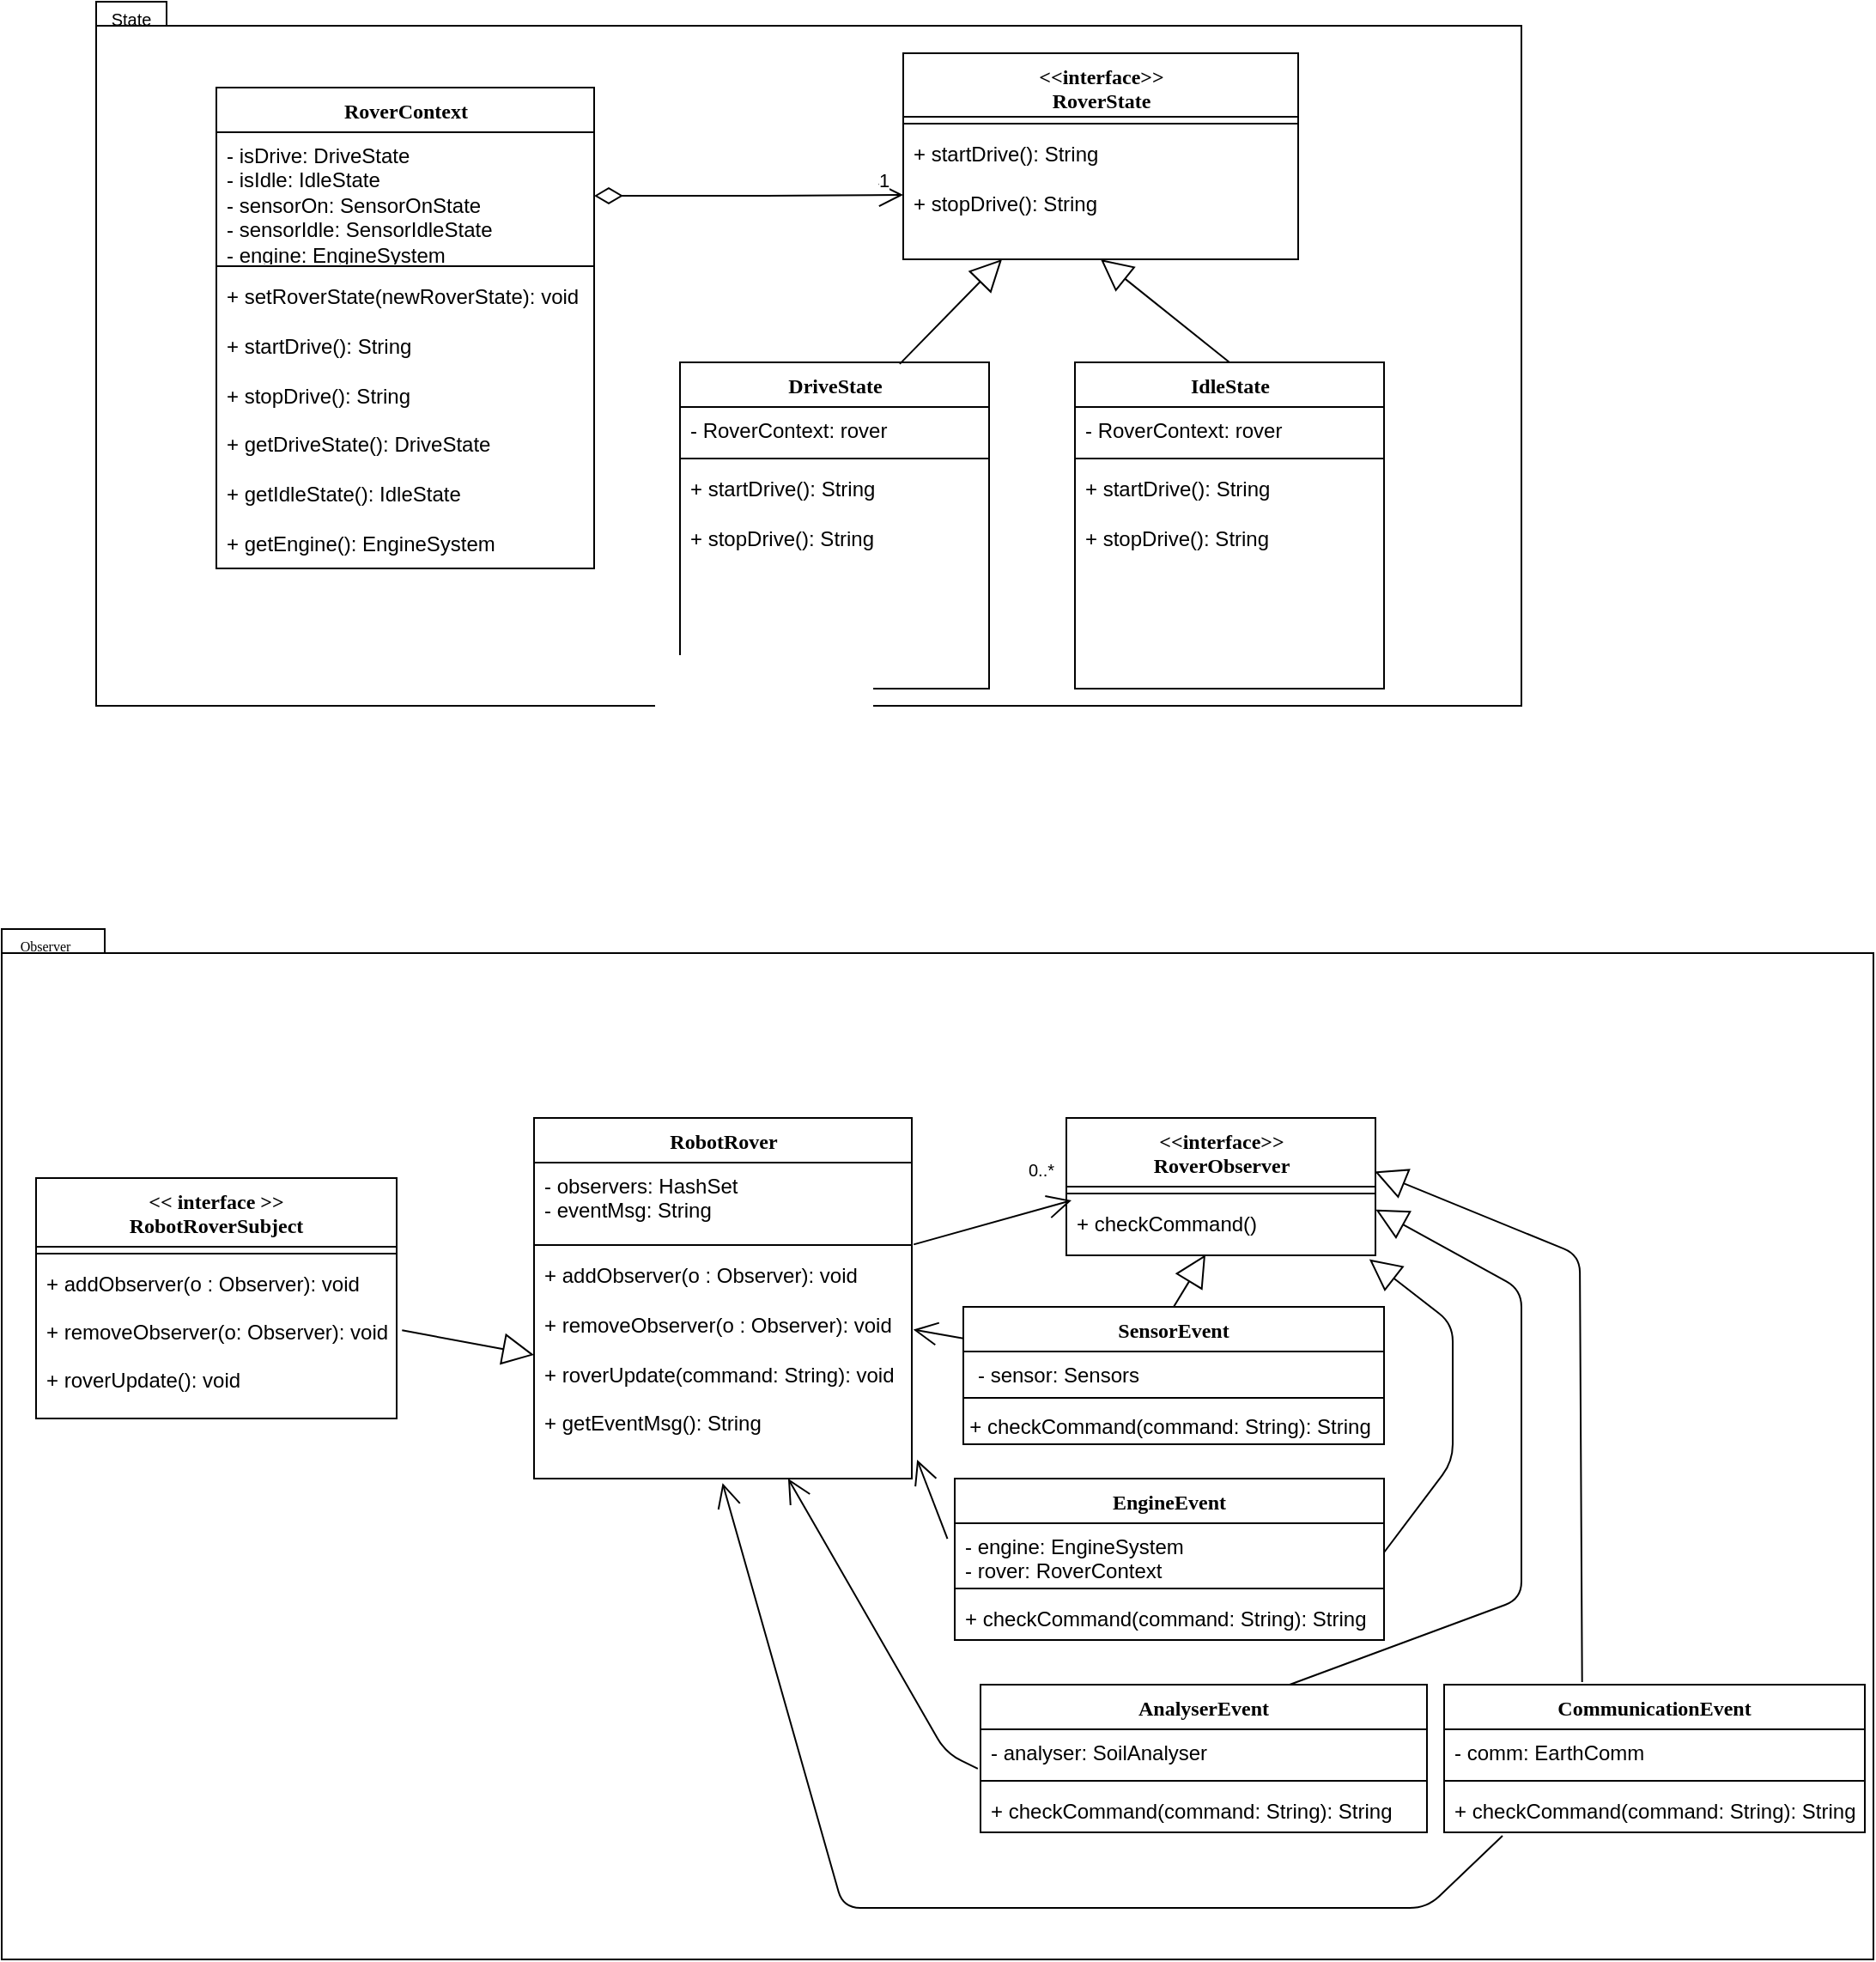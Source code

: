 <mxfile version="14.6.13" type="device"><diagram name="Page-1" id="9f46799a-70d6-7492-0946-bef42562c5a5"><mxGraphModel dx="652" dy="448" grid="1" gridSize="10" guides="1" tooltips="1" connect="1" arrows="1" fold="1" page="1" pageScale="1" pageWidth="1100" pageHeight="850" background="#ffffff" math="0" shadow="0"><root><mxCell id="0"/><mxCell id="1" parent="0"/><mxCell id="Wie0hrvUUB_gVzLlS3f3-61" value="" style="shape=folder;fontStyle=1;spacingTop=10;tabWidth=40;tabHeight=14;tabPosition=left;html=1;fontFamily=Verdana;fontSize=12;" parent="1" vertex="1"><mxGeometry x="5" y="560" width="1090" height="600" as="geometry"/></mxCell><mxCell id="Wie0hrvUUB_gVzLlS3f3-5" value="&lt;span style=&quot;color: rgba(0 , 0 , 0 , 0) ; font-family: monospace ; font-size: 0px ; font-weight: 400&quot;&gt;%3CmxGraphModel%3E%3Croot%3E%3CmxCell%20id%3D%220%22%2F%3E%3CmxCell%20id%3D%221%22%20parent%3D%220%22%2F%3E%3CmxCell%20id%3D%222%22%20value%3D%22RoverContext%22%20style%3D%22swimlane%3Bhtml%3D1%3BfontStyle%3D1%3Balign%3Dcenter%3BverticalAlign%3Dtop%3BchildLayout%3DstackLayout%3Bhorizontal%3D1%3BstartSize%3D26%3BhorizontalStack%3D0%3BresizeParent%3D1%3BresizeLast%3D0%3Bcollapsible%3D1%3BmarginBottom%3D0%3BswimlaneFillColor%3D%23ffffff%3Brounded%3D0%3Bshadow%3D0%3Bcomic%3D0%3BlabelBackgroundColor%3Dnone%3BstrokeWidth%3D1%3BfillColor%3Dnone%3BfontFamily%3DVerdana%3BfontSize%3D12%22%20vertex%3D%221%22%20parent%3D%221%22%3E%3CmxGeometry%20x%3D%22120%22%20y%3D%2280%22%20width%3D%22220%22%20height%3D%22280%22%20as%3D%22geometry%22%2F%3E%3C%2FmxCell%3E%3CmxCell%20id%3D%223%22%20value%3D%22-%20isDrive%3A%20DriveState%26lt%3Bbr%26gt%3B-%20isIdle%3A%20IdleState%26lt%3Bbr%26gt%3B-%20sensorOn%3A%20SensorOnState%26lt%3Bbr%26gt%3B-%20sensorIdle%3A%20SensorIdleState%26lt%3Bbr%26gt%3B-%20engine%3A%20EngineSystem%22%20style%3D%22text%3Bhtml%3D1%3BstrokeColor%3Dnone%3BfillColor%3Dnone%3Balign%3Dleft%3BverticalAlign%3Dtop%3BspacingLeft%3D4%3BspacingRight%3D4%3BwhiteSpace%3Dwrap%3Boverflow%3Dhidden%3Brotatable%3D0%3Bpoints%3D%5B%5B0%2C0.5%5D%2C%5B1%2C0.5%5D%5D%3BportConstraint%3Deastwest%3B%22%20vertex%3D%221%22%20parent%3D%222%22%3E%3CmxGeometry%20y%3D%2226%22%20width%3D%22220%22%20height%3D%2274%22%20as%3D%22geometry%22%2F%3E%3C%2FmxCell%3E%3CmxCell%20id%3D%224%22%20value%3D%22%22%20style%3D%22line%3Bhtml%3D1%3BstrokeWidth%3D1%3BfillColor%3Dnone%3Balign%3Dleft%3BverticalAlign%3Dmiddle%3BspacingTop%3D-1%3BspacingLeft%3D3%3BspacingRight%3D3%3Brotatable%3D0%3BlabelPosition%3Dright%3Bpoints%3D%5B%5D%3BportConstraint%3Deastwest%3B%22%20vertex%3D%221%22%20parent%3D%222%22%3E%3CmxGeometry%20y%3D%22100%22%20width%3D%22220%22%20height%3D%228%22%20as%3D%22geometry%22%2F%3E%3C%2FmxCell%3E%3CmxCell%20id%3D%225%22%20value%3D%22%2B%20setRoverState(newRoverState)%3A%20void%26lt%3Bbr%26gt%3B%26lt%3Bbr%26gt%3B%2B%20startDrive()%3A%20String%26lt%3Bbr%26gt%3B%26lt%3Bbr%26gt%3B%2B%20stopDrive()%3A%20String%26lt%3Bbr%26gt%3B%26lt%3Bbr%26gt%3B%2B%20getDriveState()%3A%20DriveState%26lt%3Bbr%26gt%3B%26lt%3Bbr%26gt%3B%2B%20getIdleState()%3A%20IdleState%26lt%3Bbr%26gt%3B%26lt%3Bbr%26gt%3B%2B%20getEngine()%3A%20EngineSystem%22%20style%3D%22text%3Bhtml%3D1%3BstrokeColor%3Dnone%3BfillColor%3Dnone%3Balign%3Dleft%3BverticalAlign%3Dtop%3BspacingLeft%3D4%3BspacingRight%3D4%3BwhiteSpace%3Dwrap%3Boverflow%3Dhidden%3Brotatable%3D0%3Bpoints%3D%5B%5B0%2C0.5%5D%2C%5B1%2C0.5%5D%5D%3BportConstraint%3Deastwest%3B%22%20vertex%3D%221%22%20parent%3D%222%22%3E%3CmxGeometry%20y%3D%22108%22%20width%3D%22220%22%20height%3D%22172%22%20as%3D%22geometry%22%2F%3E%3C%2FmxCell%3E%3CmxCell%20id%3D%226%22%20value%3D%22%26amp%3Blt%3B%26amp%3Blt%3Binterface%26amp%3Bgt%3B%26amp%3Bgt%3B%26lt%3Bbr%26gt%3BRoverState%22%20style%3D%22swimlane%3Bhtml%3D1%3BfontStyle%3D1%3Balign%3Dcenter%3BverticalAlign%3Dtop%3BchildLayout%3DstackLayout%3Bhorizontal%3D1%3BstartSize%3D37%3BhorizontalStack%3D0%3BresizeParent%3D1%3BresizeLast%3D0%3Bcollapsible%3D1%3BmarginBottom%3D0%3BswimlaneFillColor%3D%23ffffff%3Brounded%3D0%3Bshadow%3D0%3Bcomic%3D0%3BlabelBackgroundColor%3Dnone%3BstrokeWidth%3D1%3BfillColor%3Dnone%3BfontFamily%3DVerdana%3BfontSize%3D12%22%20vertex%3D%221%22%20parent%3D%221%22%3E%3CmxGeometry%20x%3D%22520%22%20y%3D%2260%22%20width%3D%22230%22%20height%3D%22120%22%20as%3D%22geometry%22%2F%3E%3C%2FmxCell%3E%3CmxCell%20id%3D%227%22%20value%3D%22%22%20style%3D%22line%3Bhtml%3D1%3BstrokeWidth%3D1%3BfillColor%3Dnone%3Balign%3Dleft%3BverticalAlign%3Dmiddle%3BspacingTop%3D-1%3BspacingLeft%3D3%3BspacingRight%3D3%3Brotatable%3D0%3BlabelPosition%3Dright%3Bpoints%3D%5B%5D%3BportConstraint%3Deastwest%3B%22%20vertex%3D%221%22%20parent%3D%226%22%3E%3CmxGeometry%20y%3D%2237%22%20width%3D%22230%22%20height%3D%228%22%20as%3D%22geometry%22%2F%3E%3C%2FmxCell%3E%3CmxCell%20id%3D%228%22%20value%3D%22%2B%20startDrive()%3A%20String%26lt%3Bbr%26gt%3B%26lt%3Bbr%26gt%3B%2B%20stopDrive()%3A%20String%22%20style%3D%22text%3Bhtml%3D1%3BstrokeColor%3Dnone%3BfillColor%3Dnone%3Balign%3Dleft%3BverticalAlign%3Dtop%3BspacingLeft%3D4%3BspacingRight%3D4%3BwhiteSpace%3Dwrap%3Boverflow%3Dhidden%3Brotatable%3D0%3Bpoints%3D%5B%5B0%2C0.5%5D%2C%5B1%2C0.5%5D%5D%3BportConstraint%3Deastwest%3B%22%20vertex%3D%221%22%20parent%3D%226%22%3E%3CmxGeometry%20y%3D%2245%22%20width%3D%22230%22%20height%3D%2275%22%20as%3D%22geometry%22%2F%3E%3C%2FmxCell%3E%3CmxCell%20id%3D%229%22%20value%3D%22DriveState%22%20style%3D%22swimlane%3Bhtml%3D1%3BfontStyle%3D1%3Balign%3Dcenter%3BverticalAlign%3Dtop%3BchildLayout%3DstackLayout%3Bhorizontal%3D1%3BstartSize%3D26%3BhorizontalStack%3D0%3BresizeParent%3D1%3BresizeLast%3D0%3Bcollapsible%3D1%3BmarginBottom%3D0%3BswimlaneFillColor%3D%23ffffff%3Brounded%3D0%3Bshadow%3D0%3Bcomic%3D0%3BlabelBackgroundColor%3Dnone%3BstrokeWidth%3D1%3BfillColor%3Dnone%3BfontFamily%3DVerdana%3BfontSize%3D12%22%20vertex%3D%221%22%20parent%3D%221%22%3E%3CmxGeometry%20x%3D%22390%22%20y%3D%22240%22%20width%3D%22180%22%20height%3D%22190%22%20as%3D%22geometry%22%2F%3E%3C%2FmxCell%3E%3CmxCell%20id%3D%2210%22%20value%3D%22-%20RoverContext%3A%20rover%22%20style%3D%22text%3Bhtml%3D1%3BstrokeColor%3Dnone%3BfillColor%3Dnone%3Balign%3Dleft%3BverticalAlign%3Dtop%3BspacingLeft%3D4%3BspacingRight%3D4%3BwhiteSpace%3Dwrap%3Boverflow%3Dhidden%3Brotatable%3D0%3Bpoints%3D%5B%5B0%2C0.5%5D%2C%5B1%2C0.5%5D%5D%3BportConstraint%3Deastwest%3B%22%20vertex%3D%221%22%20parent%3D%229%22%3E%3CmxGeometry%20y%3D%2226%22%20width%3D%22180%22%20height%3D%2226%22%20as%3D%22geometry%22%2F%3E%3C%2FmxCell%3E%3CmxCell%20id%3D%2211%22%20value%3D%22%22%20style%3D%22line%3Bhtml%3D1%3BstrokeWidth%3D1%3BfillColor%3Dnone%3Balign%3Dleft%3BverticalAlign%3Dmiddle%3BspacingTop%3D-1%3BspacingLeft%3D3%3BspacingRight%3D3%3Brotatable%3D0%3BlabelPosition%3Dright%3Bpoints%3D%5B%5D%3BportConstraint%3Deastwest%3B%22%20vertex%3D%221%22%20parent%3D%229%22%3E%3CmxGeometry%20y%3D%2252%22%20width%3D%22180%22%20height%3D%228%22%20as%3D%22geometry%22%2F%3E%3C%2FmxCell%3E%3CmxCell%20id%3D%2212%22%20value%3D%22%2B%20startDrive()%3A%20String%26lt%3Bbr%26gt%3B%26lt%3Bbr%26gt%3B%2B%20stopDrive()%3A%20String%22%20style%3D%22text%3Bhtml%3D1%3BstrokeColor%3Dnone%3BfillColor%3Dnone%3Balign%3Dleft%3BverticalAlign%3Dtop%3BspacingLeft%3D4%3BspacingRight%3D4%3BwhiteSpace%3Dwrap%3Boverflow%3Dhidden%3Brotatable%3D0%3Bpoints%3D%5B%5B0%2C0.5%5D%2C%5B1%2C0.5%5D%5D%3BportConstraint%3Deastwest%3B%22%20vertex%3D%221%22%20parent%3D%229%22%3E%3CmxGeometry%20y%3D%2260%22%20width%3D%22180%22%20height%3D%22110%22%20as%3D%22geometry%22%2F%3E%3C%2FmxCell%3E%3CmxCell%20id%3D%2213%22%20value%3D%22IdleState%22%20style%3D%22swimlane%3Bhtml%3D1%3BfontStyle%3D1%3Balign%3Dcenter%3BverticalAlign%3Dtop%3BchildLayout%3DstackLayout%3Bhorizontal%3D1%3BstartSize%3D26%3BhorizontalStack%3D0%3BresizeParent%3D1%3BresizeLast%3D0%3Bcollapsible%3D1%3BmarginBottom%3D0%3BswimlaneFillColor%3D%23ffffff%3Brounded%3D0%3Bshadow%3D0%3Bcomic%3D0%3BlabelBackgroundColor%3Dnone%3BstrokeWidth%3D1%3BfillColor%3Dnone%3BfontFamily%3DVerdana%3BfontSize%3D12%22%20vertex%3D%221%22%20parent%3D%221%22%3E%3CmxGeometry%20x%3D%22620%22%20y%3D%22240%22%20width%3D%22180%22%20height%3D%22190%22%20as%3D%22geometry%22%2F%3E%3C%2FmxCell%3E%3CmxCell%20id%3D%2214%22%20value%3D%22-%20RoverContext%3A%20rover%22%20style%3D%22text%3Bhtml%3D1%3BstrokeColor%3Dnone%3BfillColor%3Dnone%3Balign%3Dleft%3BverticalAlign%3Dtop%3BspacingLeft%3D4%3BspacingRight%3D4%3BwhiteSpace%3Dwrap%3Boverflow%3Dhidden%3Brotatable%3D0%3Bpoints%3D%5B%5B0%2C0.5%5D%2C%5B1%2C0.5%5D%5D%3BportConstraint%3Deastwest%3B%22%20vertex%3D%221%22%20parent%3D%2213%22%3E%3CmxGeometry%20y%3D%2226%22%20width%3D%22180%22%20height%3D%2226%22%20as%3D%22geometry%22%2F%3E%3C%2FmxCell%3E%3CmxCell%20id%3D%2215%22%20value%3D%22%22%20style%3D%22line%3Bhtml%3D1%3BstrokeWidth%3D1%3BfillColor%3Dnone%3Balign%3Dleft%3BverticalAlign%3Dmiddle%3BspacingTop%3D-1%3BspacingLeft%3D3%3BspacingRight%3D3%3Brotatable%3D0%3BlabelPosition%3Dright%3Bpoints%3D%5B%5D%3BportConstraint%3Deastwest%3B%22%20vertex%3D%221%22%20parent%3D%2213%22%3E%3CmxGeometry%20y%3D%2252%22%20width%3D%22180%22%20height%3D%228%22%20as%3D%22geometry%22%2F%3E%3C%2FmxCell%3E%3CmxCell%20id%3D%2216%22%20value%3D%22%2B%20startDrive()%3A%20String%26lt%3Bbr%26gt%3B%26lt%3Bbr%26gt%3B%2B%20stopDrive()%3A%20String%22%20style%3D%22text%3Bhtml%3D1%3BstrokeColor%3Dnone%3BfillColor%3Dnone%3Balign%3Dleft%3BverticalAlign%3Dtop%3BspacingLeft%3D4%3BspacingRight%3D4%3BwhiteSpace%3Dwrap%3Boverflow%3Dhidden%3Brotatable%3D0%3Bpoints%3D%5B%5B0%2C0.5%5D%2C%5B1%2C0.5%5D%5D%3BportConstraint%3Deastwest%3B%22%20vertex%3D%221%22%20parent%3D%2213%22%3E%3CmxGeometry%20y%3D%2260%22%20width%3D%22180%22%20height%3D%22110%22%20as%3D%22geometry%22%2F%3E%3C%2FmxCell%3E%3CmxCell%20id%3D%2217%22%20value%3D%22%22%20style%3D%22endArrow%3Dblock%3BendSize%3D16%3BendFill%3D0%3Bhtml%3D1%3BentryX%3D0.25%3BentryY%3D1%3BentryDx%3D0%3BentryDy%3D0%3BexitX%3D0.711%3BexitY%3D0.005%3BexitDx%3D0%3BexitDy%3D0%3BexitPerimeter%3D0%3B%22%20edge%3D%221%22%20source%3D%229%22%20target%3D%226%22%20parent%3D%221%22%3E%3CmxGeometry%20width%3D%22160%22%20relative%3D%221%22%20as%3D%22geometry%22%3E%3CmxPoint%20x%3D%22220%22%20y%3D%22400%22%20as%3D%22sourcePoint%22%2F%3E%3CmxPoint%20x%3D%22430%22%20y%3D%22330%22%20as%3D%22targetPoint%22%2F%3E%3C%2FmxGeometry%3E%3C%2FmxCell%3E%3CmxCell%20id%3D%2218%22%20value%3D%22%22%20style%3D%22endArrow%3Dblock%3BendSize%3D16%3BendFill%3D0%3Bhtml%3D1%3BexitX%3D0.5%3BexitY%3D0%3BexitDx%3D0%3BexitDy%3D0%3BentryX%3D0.5%3BentryY%3D1%3BentryDx%3D0%3BentryDy%3D0%3B%22%20edge%3D%221%22%20source%3D%2213%22%20target%3D%226%22%20parent%3D%221%22%3E%3CmxGeometry%20width%3D%22160%22%20relative%3D%221%22%20as%3D%22geometry%22%3E%3CmxPoint%20x%3D%22500%22%20y%3D%22370%22%20as%3D%22sourcePoint%22%2F%3E%3CmxPoint%20x%3D%22570%22%20y%3D%22330%22%20as%3D%22targetPoint%22%2F%3E%3C%2FmxGeometry%3E%3C%2FmxCell%3E%3CmxCell%20id%3D%2219%22%20value%3D%221%22%20style%3D%22endArrow%3Dopen%3Bhtml%3D1%3BendSize%3D12%3BstartArrow%3DdiamondThin%3BstartSize%3D14%3BstartFill%3D0%3BedgeStyle%3DorthogonalEdgeStyle%3Balign%3Dleft%3BverticalAlign%3Dbottom%3BentryX%3D0%3BentryY%3D0.5%3BentryDx%3D0%3BentryDy%3D0%3B%22%20edge%3D%221%22%20source%3D%223%22%20target%3D%228%22%20parent%3D%221%22%3E%3CmxGeometry%20x%3D%220.823%22%20relative%3D%221%22%20as%3D%22geometry%22%3E%3CmxPoint%20x%3D%22290%22%20y%3D%22160%22%20as%3D%22sourcePoint%22%2F%3E%3CmxPoint%20x%3D%22510%22%20y%3D%22160%22%20as%3D%22targetPoint%22%2F%3E%3CArray%20as%3D%22points%22%2F%3E%3CmxPoint%20as%3D%22offset%22%2F%3E%3C%2FmxGeometry%3E%3C%2FmxCell%3E%3C%2Froot%3E%3C%2FmxGraphModel%3E&lt;/span&gt;" style="shape=folder;fontStyle=1;spacingTop=10;tabWidth=40;tabHeight=14;tabPosition=left;html=1;" parent="1" vertex="1"><mxGeometry x="60" y="20" width="830" height="410" as="geometry"/></mxCell><mxCell id="78961159f06e98e8-17" value="RoverContext" style="swimlane;html=1;fontStyle=1;align=center;verticalAlign=top;childLayout=stackLayout;horizontal=1;startSize=26;horizontalStack=0;resizeParent=1;resizeLast=0;collapsible=1;marginBottom=0;swimlaneFillColor=#ffffff;rounded=0;shadow=0;comic=0;labelBackgroundColor=none;strokeWidth=1;fillColor=none;fontFamily=Verdana;fontSize=12" parent="1" vertex="1"><mxGeometry x="130" y="70" width="220" height="280" as="geometry"/></mxCell><mxCell id="78961159f06e98e8-21" value="- isDrive: DriveState&lt;br&gt;- isIdle: IdleState&lt;br&gt;- sensorOn: SensorOnState&lt;br&gt;- sensorIdle: SensorIdleState&lt;br&gt;- engine: EngineSystem" style="text;html=1;strokeColor=none;fillColor=none;align=left;verticalAlign=top;spacingLeft=4;spacingRight=4;whiteSpace=wrap;overflow=hidden;rotatable=0;points=[[0,0.5],[1,0.5]];portConstraint=eastwest;" parent="78961159f06e98e8-17" vertex="1"><mxGeometry y="26" width="220" height="74" as="geometry"/></mxCell><mxCell id="78961159f06e98e8-19" value="" style="line;html=1;strokeWidth=1;fillColor=none;align=left;verticalAlign=middle;spacingTop=-1;spacingLeft=3;spacingRight=3;rotatable=0;labelPosition=right;points=[];portConstraint=eastwest;" parent="78961159f06e98e8-17" vertex="1"><mxGeometry y="100" width="220" height="8" as="geometry"/></mxCell><mxCell id="78961159f06e98e8-20" value="+ setRoverState(newRoverState): void&lt;br&gt;&lt;br&gt;+ startDrive(): String&lt;br&gt;&lt;br&gt;+ stopDrive(): String&lt;br&gt;&lt;br&gt;+ getDriveState(): DriveState&lt;br&gt;&lt;br&gt;+ getIdleState(): IdleState&lt;br&gt;&lt;br&gt;+ getEngine(): EngineSystem" style="text;html=1;strokeColor=none;fillColor=none;align=left;verticalAlign=top;spacingLeft=4;spacingRight=4;whiteSpace=wrap;overflow=hidden;rotatable=0;points=[[0,0.5],[1,0.5]];portConstraint=eastwest;" parent="78961159f06e98e8-17" vertex="1"><mxGeometry y="108" width="220" height="172" as="geometry"/></mxCell><mxCell id="78961159f06e98e8-30" value="&amp;lt;&amp;lt;interface&amp;gt;&amp;gt;&lt;br&gt;RoverState" style="swimlane;html=1;fontStyle=1;align=center;verticalAlign=top;childLayout=stackLayout;horizontal=1;startSize=37;horizontalStack=0;resizeParent=1;resizeLast=0;collapsible=1;marginBottom=0;swimlaneFillColor=#ffffff;rounded=0;shadow=0;comic=0;labelBackgroundColor=none;strokeWidth=1;fillColor=none;fontFamily=Verdana;fontSize=12" parent="1" vertex="1"><mxGeometry x="530" y="50" width="230" height="120" as="geometry"/></mxCell><mxCell id="78961159f06e98e8-38" value="" style="line;html=1;strokeWidth=1;fillColor=none;align=left;verticalAlign=middle;spacingTop=-1;spacingLeft=3;spacingRight=3;rotatable=0;labelPosition=right;points=[];portConstraint=eastwest;" parent="78961159f06e98e8-30" vertex="1"><mxGeometry y="37" width="230" height="8" as="geometry"/></mxCell><mxCell id="78961159f06e98e8-40" value="+ startDrive(): String&lt;br&gt;&lt;br&gt;+ stopDrive(): String" style="text;html=1;strokeColor=none;fillColor=none;align=left;verticalAlign=top;spacingLeft=4;spacingRight=4;whiteSpace=wrap;overflow=hidden;rotatable=0;points=[[0,0.5],[1,0.5]];portConstraint=eastwest;" parent="78961159f06e98e8-30" vertex="1"><mxGeometry y="45" width="230" height="75" as="geometry"/></mxCell><mxCell id="UZLH7XcHovBd8jcV7qN9-1" value="DriveState" style="swimlane;html=1;fontStyle=1;align=center;verticalAlign=top;childLayout=stackLayout;horizontal=1;startSize=26;horizontalStack=0;resizeParent=1;resizeLast=0;collapsible=1;marginBottom=0;swimlaneFillColor=#ffffff;rounded=0;shadow=0;comic=0;labelBackgroundColor=none;strokeWidth=1;fillColor=none;fontFamily=Verdana;fontSize=12" parent="1" vertex="1"><mxGeometry x="400" y="230" width="180" height="190" as="geometry"/></mxCell><mxCell id="UZLH7XcHovBd8jcV7qN9-2" value="- RoverContext: rover" style="text;html=1;strokeColor=none;fillColor=none;align=left;verticalAlign=top;spacingLeft=4;spacingRight=4;whiteSpace=wrap;overflow=hidden;rotatable=0;points=[[0,0.5],[1,0.5]];portConstraint=eastwest;" parent="UZLH7XcHovBd8jcV7qN9-1" vertex="1"><mxGeometry y="26" width="180" height="26" as="geometry"/></mxCell><mxCell id="UZLH7XcHovBd8jcV7qN9-3" value="" style="line;html=1;strokeWidth=1;fillColor=none;align=left;verticalAlign=middle;spacingTop=-1;spacingLeft=3;spacingRight=3;rotatable=0;labelPosition=right;points=[];portConstraint=eastwest;" parent="UZLH7XcHovBd8jcV7qN9-1" vertex="1"><mxGeometry y="52" width="180" height="8" as="geometry"/></mxCell><mxCell id="UZLH7XcHovBd8jcV7qN9-5" value="+ startDrive(): String&lt;br&gt;&lt;br&gt;+ stopDrive(): String" style="text;html=1;strokeColor=none;fillColor=none;align=left;verticalAlign=top;spacingLeft=4;spacingRight=4;whiteSpace=wrap;overflow=hidden;rotatable=0;points=[[0,0.5],[1,0.5]];portConstraint=eastwest;" parent="UZLH7XcHovBd8jcV7qN9-1" vertex="1"><mxGeometry y="60" width="180" height="110" as="geometry"/></mxCell><mxCell id="UZLH7XcHovBd8jcV7qN9-35" value="IdleState" style="swimlane;html=1;fontStyle=1;align=center;verticalAlign=top;childLayout=stackLayout;horizontal=1;startSize=26;horizontalStack=0;resizeParent=1;resizeLast=0;collapsible=1;marginBottom=0;swimlaneFillColor=#ffffff;rounded=0;shadow=0;comic=0;labelBackgroundColor=none;strokeWidth=1;fillColor=none;fontFamily=Verdana;fontSize=12" parent="1" vertex="1"><mxGeometry x="630" y="230" width="180" height="190" as="geometry"/></mxCell><mxCell id="UZLH7XcHovBd8jcV7qN9-36" value="- RoverContext: rover" style="text;html=1;strokeColor=none;fillColor=none;align=left;verticalAlign=top;spacingLeft=4;spacingRight=4;whiteSpace=wrap;overflow=hidden;rotatable=0;points=[[0,0.5],[1,0.5]];portConstraint=eastwest;" parent="UZLH7XcHovBd8jcV7qN9-35" vertex="1"><mxGeometry y="26" width="180" height="26" as="geometry"/></mxCell><mxCell id="UZLH7XcHovBd8jcV7qN9-37" value="" style="line;html=1;strokeWidth=1;fillColor=none;align=left;verticalAlign=middle;spacingTop=-1;spacingLeft=3;spacingRight=3;rotatable=0;labelPosition=right;points=[];portConstraint=eastwest;" parent="UZLH7XcHovBd8jcV7qN9-35" vertex="1"><mxGeometry y="52" width="180" height="8" as="geometry"/></mxCell><mxCell id="UZLH7XcHovBd8jcV7qN9-38" value="+ startDrive(): String&lt;br&gt;&lt;br&gt;+ stopDrive(): String" style="text;html=1;strokeColor=none;fillColor=none;align=left;verticalAlign=top;spacingLeft=4;spacingRight=4;whiteSpace=wrap;overflow=hidden;rotatable=0;points=[[0,0.5],[1,0.5]];portConstraint=eastwest;" parent="UZLH7XcHovBd8jcV7qN9-35" vertex="1"><mxGeometry y="60" width="180" height="110" as="geometry"/></mxCell><mxCell id="UZLH7XcHovBd8jcV7qN9-43" value="" style="endArrow=block;endSize=16;endFill=0;html=1;entryX=0.25;entryY=1;entryDx=0;entryDy=0;exitX=0.711;exitY=0.005;exitDx=0;exitDy=0;exitPerimeter=0;" parent="1" source="UZLH7XcHovBd8jcV7qN9-1" target="78961159f06e98e8-30" edge="1"><mxGeometry width="160" relative="1" as="geometry"><mxPoint x="230" y="390" as="sourcePoint"/><mxPoint x="440" y="320" as="targetPoint"/></mxGeometry></mxCell><mxCell id="UZLH7XcHovBd8jcV7qN9-44" value="" style="endArrow=block;endSize=16;endFill=0;html=1;exitX=0.5;exitY=0;exitDx=0;exitDy=0;entryX=0.5;entryY=1;entryDx=0;entryDy=0;" parent="1" source="UZLH7XcHovBd8jcV7qN9-35" target="78961159f06e98e8-30" edge="1"><mxGeometry width="160" relative="1" as="geometry"><mxPoint x="510" y="360" as="sourcePoint"/><mxPoint x="580" y="320" as="targetPoint"/></mxGeometry></mxCell><mxCell id="uIyIJfvLditnf-IRhyn9-1" value="1" style="endArrow=open;html=1;endSize=12;startArrow=diamondThin;startSize=14;startFill=0;edgeStyle=orthogonalEdgeStyle;align=left;verticalAlign=bottom;entryX=0;entryY=0.5;entryDx=0;entryDy=0;" parent="1" source="78961159f06e98e8-21" target="78961159f06e98e8-40" edge="1"><mxGeometry x="0.823" relative="1" as="geometry"><mxPoint x="300" y="150" as="sourcePoint"/><mxPoint x="520" y="150" as="targetPoint"/><Array as="points"/><mxPoint as="offset"/></mxGeometry></mxCell><mxCell id="Wie0hrvUUB_gVzLlS3f3-1" value="RobotRover" style="swimlane;html=1;fontStyle=1;align=center;verticalAlign=top;childLayout=stackLayout;horizontal=1;startSize=26;horizontalStack=0;resizeParent=1;resizeLast=0;collapsible=1;marginBottom=0;swimlaneFillColor=#ffffff;rounded=0;shadow=0;comic=0;labelBackgroundColor=none;strokeWidth=1;fillColor=none;fontFamily=Verdana;fontSize=12" parent="1" vertex="1"><mxGeometry x="315" y="670" width="220" height="210" as="geometry"/></mxCell><mxCell id="Wie0hrvUUB_gVzLlS3f3-2" value="- observers: HashSet&lt;br&gt;- eventMsg: String" style="text;html=1;strokeColor=none;fillColor=none;align=left;verticalAlign=top;spacingLeft=4;spacingRight=4;whiteSpace=wrap;overflow=hidden;rotatable=0;points=[[0,0.5],[1,0.5]];portConstraint=eastwest;" parent="Wie0hrvUUB_gVzLlS3f3-1" vertex="1"><mxGeometry y="26" width="220" height="44" as="geometry"/></mxCell><mxCell id="Wie0hrvUUB_gVzLlS3f3-3" value="" style="line;html=1;strokeWidth=1;fillColor=none;align=left;verticalAlign=middle;spacingTop=-1;spacingLeft=3;spacingRight=3;rotatable=0;labelPosition=right;points=[];portConstraint=eastwest;" parent="Wie0hrvUUB_gVzLlS3f3-1" vertex="1"><mxGeometry y="70" width="220" height="8" as="geometry"/></mxCell><mxCell id="Wie0hrvUUB_gVzLlS3f3-4" value="+ addObserver(o : Observer): void&lt;br&gt;&lt;br&gt;+ removeObserver(o : Observer): void&lt;br&gt;&lt;br&gt;+ roverUpdate(command: String): void&lt;br&gt;&lt;br&gt;+ getEventMsg(): String" style="text;html=1;strokeColor=none;fillColor=none;align=left;verticalAlign=top;spacingLeft=4;spacingRight=4;whiteSpace=wrap;overflow=hidden;rotatable=0;points=[[0,0.5],[1,0.5]];portConstraint=eastwest;" parent="Wie0hrvUUB_gVzLlS3f3-1" vertex="1"><mxGeometry y="78" width="220" height="132" as="geometry"/></mxCell><mxCell id="Wie0hrvUUB_gVzLlS3f3-6" value="&lt;font style=&quot;font-size: 10px;&quot;&gt;State&lt;/font&gt;" style="text;html=1;align=center;verticalAlign=middle;resizable=0;points=[];autosize=1;strokeColor=none;fontSize=10;" parent="1" vertex="1"><mxGeometry x="60" y="20" width="40" height="20" as="geometry"/></mxCell><mxCell id="Wie0hrvUUB_gVzLlS3f3-9" value="&amp;lt;&amp;lt;interface&amp;gt;&amp;gt;&lt;br&gt;RoverObserver" style="swimlane;html=1;fontStyle=1;align=center;verticalAlign=top;childLayout=stackLayout;horizontal=1;startSize=40;horizontalStack=0;resizeParent=1;resizeLast=0;collapsible=1;marginBottom=0;swimlaneFillColor=#ffffff;rounded=0;shadow=0;comic=0;labelBackgroundColor=none;strokeWidth=1;fillColor=none;fontFamily=Verdana;fontSize=12" parent="1" vertex="1"><mxGeometry x="625" y="670" width="180" height="80" as="geometry"/></mxCell><mxCell id="Wie0hrvUUB_gVzLlS3f3-11" value="" style="line;html=1;strokeWidth=1;fillColor=none;align=left;verticalAlign=middle;spacingTop=-1;spacingLeft=3;spacingRight=3;rotatable=0;labelPosition=right;points=[];portConstraint=eastwest;" parent="Wie0hrvUUB_gVzLlS3f3-9" vertex="1"><mxGeometry y="40" width="180" height="8" as="geometry"/></mxCell><mxCell id="Wie0hrvUUB_gVzLlS3f3-12" value="+ checkCommand()" style="text;html=1;strokeColor=none;fillColor=none;align=left;verticalAlign=top;spacingLeft=4;spacingRight=4;whiteSpace=wrap;overflow=hidden;rotatable=0;points=[[0,0.5],[1,0.5]];portConstraint=eastwest;" parent="Wie0hrvUUB_gVzLlS3f3-9" vertex="1"><mxGeometry y="48" width="180" height="32" as="geometry"/></mxCell><mxCell id="Wie0hrvUUB_gVzLlS3f3-16" value="" style="endArrow=open;endFill=1;endSize=12;html=1;fontSize=10;exitX=1.005;exitY=1.084;exitDx=0;exitDy=0;exitPerimeter=0;" parent="1" source="Wie0hrvUUB_gVzLlS3f3-2" edge="1"><mxGeometry width="160" relative="1" as="geometry"><mxPoint x="535" y="680" as="sourcePoint"/><mxPoint x="628" y="718" as="targetPoint"/></mxGeometry></mxCell><mxCell id="Wie0hrvUUB_gVzLlS3f3-17" value="0..*" style="text;html=1;align=center;verticalAlign=middle;resizable=0;points=[];autosize=1;strokeColor=none;fontSize=10;" parent="1" vertex="1"><mxGeometry x="595" y="690" width="30" height="20" as="geometry"/></mxCell><mxCell id="Wie0hrvUUB_gVzLlS3f3-18" value="SensorEvent" style="swimlane;fontStyle=1;align=center;verticalAlign=top;childLayout=stackLayout;horizontal=1;startSize=26;horizontalStack=0;resizeParent=1;resizeParentMax=0;resizeLast=0;collapsible=1;marginBottom=0;fontSize=12;fontFamily=Verdana;" parent="1" vertex="1"><mxGeometry x="565" y="780" width="245" height="80" as="geometry"><mxRectangle x="580" y="780" width="120" height="26" as="alternateBounds"/></mxGeometry></mxCell><mxCell id="Wie0hrvUUB_gVzLlS3f3-20" value="" style="line;strokeWidth=1;fillColor=none;align=left;verticalAlign=middle;spacingTop=-1;spacingLeft=3;spacingRight=3;rotatable=0;labelPosition=right;points=[];portConstraint=eastwest;" parent="Wie0hrvUUB_gVzLlS3f3-18" vertex="1"><mxGeometry y="26" width="245" height="54" as="geometry"/></mxCell><mxCell id="Wie0hrvUUB_gVzLlS3f3-22" value="" style="endArrow=block;endSize=16;endFill=0;html=1;fontSize=10;exitX=0.5;exitY=0;exitDx=0;exitDy=0;entryX=0.45;entryY=0.987;entryDx=0;entryDy=0;entryPerimeter=0;" parent="1" source="Wie0hrvUUB_gVzLlS3f3-18" target="Wie0hrvUUB_gVzLlS3f3-12" edge="1"><mxGeometry width="160" relative="1" as="geometry"><mxPoint x="605" y="880" as="sourcePoint"/><mxPoint x="695" y="820" as="targetPoint"/></mxGeometry></mxCell><mxCell id="Wie0hrvUUB_gVzLlS3f3-23" value="" style="endArrow=open;endFill=1;endSize=12;html=1;fontSize=10;entryX=1.004;entryY=0.343;entryDx=0;entryDy=0;entryPerimeter=0;" parent="1" source="Wie0hrvUUB_gVzLlS3f3-18" target="Wie0hrvUUB_gVzLlS3f3-4" edge="1"><mxGeometry width="160" relative="1" as="geometry"><mxPoint x="435" y="920" as="sourcePoint"/><mxPoint x="595" y="920" as="targetPoint"/></mxGeometry></mxCell><mxCell id="Wie0hrvUUB_gVzLlS3f3-24" value="&lt;&lt; interface &gt;&gt;&#10;RobotRoverSubject" style="swimlane;fontStyle=1;align=center;verticalAlign=top;childLayout=stackLayout;horizontal=1;startSize=40;horizontalStack=0;resizeParent=1;resizeParentMax=0;resizeLast=0;collapsible=1;marginBottom=0;fontSize=12;fontFamily=Verdana;" parent="1" vertex="1"><mxGeometry x="25" y="705" width="210" height="140" as="geometry"/></mxCell><mxCell id="Wie0hrvUUB_gVzLlS3f3-26" value="" style="line;strokeWidth=1;fillColor=none;align=left;verticalAlign=middle;spacingTop=-1;spacingLeft=3;spacingRight=3;rotatable=0;labelPosition=right;points=[];portConstraint=eastwest;" parent="Wie0hrvUUB_gVzLlS3f3-24" vertex="1"><mxGeometry y="40" width="210" height="8" as="geometry"/></mxCell><mxCell id="Wie0hrvUUB_gVzLlS3f3-27" value="+ addObserver(o : Observer): void&#10;&#10;+ removeObserver(o: Observer): void&#10;&#10;+ roverUpdate(): void" style="text;strokeColor=none;fillColor=none;align=left;verticalAlign=top;spacingLeft=4;spacingRight=4;overflow=hidden;rotatable=0;points=[[0,0.5],[1,0.5]];portConstraint=eastwest;" parent="Wie0hrvUUB_gVzLlS3f3-24" vertex="1"><mxGeometry y="48" width="210" height="92" as="geometry"/></mxCell><mxCell id="Wie0hrvUUB_gVzLlS3f3-28" value="" style="endArrow=block;endSize=16;endFill=0;html=1;fontFamily=Verdana;fontSize=12;exitX=1.015;exitY=0.442;exitDx=0;exitDy=0;exitPerimeter=0;" parent="1" source="Wie0hrvUUB_gVzLlS3f3-27" edge="1"><mxGeometry x="0.625" y="140" width="160" relative="1" as="geometry"><mxPoint x="135" y="794.58" as="sourcePoint"/><mxPoint x="315" y="808" as="targetPoint"/><mxPoint as="offset"/></mxGeometry></mxCell><mxCell id="Wie0hrvUUB_gVzLlS3f3-34" value="" style="endArrow=block;endSize=16;endFill=0;html=1;fontSize=10;exitX=1;exitY=0.5;exitDx=0;exitDy=0;entryX=0.98;entryY=1.071;entryDx=0;entryDy=0;entryPerimeter=0;" parent="1" source="NE-LyoSBXUlvS5xFadHB-21" target="Wie0hrvUUB_gVzLlS3f3-12" edge="1"><mxGeometry width="160" relative="1" as="geometry"><mxPoint x="754.06" y="890" as="sourcePoint"/><mxPoint x="760" y="750" as="targetPoint"/><Array as="points"><mxPoint x="850" y="870"/><mxPoint x="850" y="790"/></Array></mxGeometry></mxCell><mxCell id="Wie0hrvUUB_gVzLlS3f3-39" value="" style="endArrow=block;endSize=16;endFill=0;html=1;fontSize=10;exitX=0.667;exitY=0;exitDx=0;exitDy=0;exitPerimeter=0;entryX=1.001;entryY=0.168;entryDx=0;entryDy=0;entryPerimeter=0;" parent="1" edge="1" target="Wie0hrvUUB_gVzLlS3f3-12"><mxGeometry width="160" relative="1" as="geometry"><mxPoint x="755.06" y="1000.0" as="sourcePoint"/><mxPoint x="785" y="750" as="targetPoint"/><Array as="points"><mxPoint x="890" y="950"/><mxPoint x="890" y="770"/></Array></mxGeometry></mxCell><mxCell id="Wie0hrvUUB_gVzLlS3f3-49" value="" style="endArrow=open;endFill=1;endSize=12;html=1;fontSize=10;exitX=-0.006;exitY=0.882;exitDx=0;exitDy=0;exitPerimeter=0;" parent="1" source="NE-LyoSBXUlvS5xFadHB-30" target="Wie0hrvUUB_gVzLlS3f3-4" edge="1"><mxGeometry width="160" relative="1" as="geometry"><mxPoint x="635" y="1048.941" as="sourcePoint"/><mxPoint x="555.0" y="1160.002" as="targetPoint"/><Array as="points"><mxPoint x="555" y="1040"/></Array></mxGeometry></mxCell><mxCell id="Wie0hrvUUB_gVzLlS3f3-51" value="" style="endArrow=open;endFill=1;endSize=12;html=1;fontSize=10;entryX=1.014;entryY=0.917;entryDx=0;entryDy=0;entryPerimeter=0;exitX=-0.017;exitY=0.265;exitDx=0;exitDy=0;exitPerimeter=0;" parent="1" target="Wie0hrvUUB_gVzLlS3f3-4" edge="1" source="NE-LyoSBXUlvS5xFadHB-21"><mxGeometry width="160" relative="1" as="geometry"><mxPoint x="578" y="920" as="sourcePoint"/><mxPoint x="500.88" y="1009.996" as="targetPoint"/></mxGeometry></mxCell><mxCell id="Wie0hrvUUB_gVzLlS3f3-52" value="" style="endArrow=block;endSize=16;endFill=0;html=1;fontSize=10;exitX=0.328;exitY=-0.018;exitDx=0;exitDy=0;exitPerimeter=0;entryX=0.998;entryY=0.39;entryDx=0;entryDy=0;entryPerimeter=0;" parent="1" source="NE-LyoSBXUlvS5xFadHB-34" target="Wie0hrvUUB_gVzLlS3f3-9" edge="1"><mxGeometry width="160" relative="1" as="geometry"><mxPoint x="892.5" y="1000.102" as="sourcePoint"/><mxPoint x="835" y="740" as="targetPoint"/><Array as="points"><mxPoint x="924" y="750"/></Array></mxGeometry></mxCell><mxCell id="Wie0hrvUUB_gVzLlS3f3-53" value="" style="endArrow=open;endFill=1;endSize=12;html=1;fontSize=10;entryX=0.499;entryY=1.02;entryDx=0;entryDy=0;entryPerimeter=0;exitX=0.3;exitY=1.08;exitDx=0;exitDy=0;exitPerimeter=0;" parent="1" target="Wie0hrvUUB_gVzLlS3f3-4" edge="1"><mxGeometry width="160" relative="1" as="geometry"><mxPoint x="879.0" y="1088" as="sourcePoint"/><mxPoint x="374.793" y="1000" as="targetPoint"/><Array as="points"><mxPoint x="835" y="1130"/><mxPoint x="495" y="1130"/></Array></mxGeometry></mxCell><mxCell id="Wie0hrvUUB_gVzLlS3f3-62" value="Observer" style="text;html=1;align=center;verticalAlign=middle;resizable=0;points=[];autosize=1;strokeColor=none;fontSize=8;fontFamily=Verdana;" parent="1" vertex="1"><mxGeometry x="5" y="560" width="50" height="20" as="geometry"/></mxCell><mxCell id="NE-LyoSBXUlvS5xFadHB-5" value="- sensor: Sensors" style="text;html=1;align=center;verticalAlign=middle;resizable=0;points=[];autosize=1;strokeColor=none;" vertex="1" parent="1"><mxGeometry x="565" y="810" width="110" height="20" as="geometry"/></mxCell><mxCell id="NE-LyoSBXUlvS5xFadHB-9" value="&lt;span style=&quot;font-family: &amp;#34;helvetica&amp;#34; ; text-align: left&quot;&gt;+ checkCommand(command: String): String&lt;/span&gt;" style="text;html=1;align=center;verticalAlign=middle;resizable=0;points=[];autosize=1;strokeColor=none;" vertex="1" parent="1"><mxGeometry x="560" y="840" width="250" height="20" as="geometry"/></mxCell><mxCell id="NE-LyoSBXUlvS5xFadHB-20" value="EngineEvent" style="swimlane;fontStyle=1;align=center;verticalAlign=top;childLayout=stackLayout;horizontal=1;startSize=26;horizontalStack=0;resizeParent=1;resizeParentMax=0;resizeLast=0;collapsible=1;marginBottom=0;fontFamily=Verdana;" vertex="1" parent="1"><mxGeometry x="560" y="880" width="250" height="94" as="geometry"/></mxCell><mxCell id="NE-LyoSBXUlvS5xFadHB-21" value="- engine: EngineSystem&#10;- rover: RoverContext" style="text;strokeColor=none;fillColor=none;align=left;verticalAlign=top;spacingLeft=4;spacingRight=4;overflow=hidden;rotatable=0;points=[[0,0.5],[1,0.5]];portConstraint=eastwest;" vertex="1" parent="NE-LyoSBXUlvS5xFadHB-20"><mxGeometry y="26" width="250" height="34" as="geometry"/></mxCell><mxCell id="NE-LyoSBXUlvS5xFadHB-22" value="" style="line;strokeWidth=1;fillColor=none;align=left;verticalAlign=middle;spacingTop=-1;spacingLeft=3;spacingRight=3;rotatable=0;labelPosition=right;points=[];portConstraint=eastwest;" vertex="1" parent="NE-LyoSBXUlvS5xFadHB-20"><mxGeometry y="60" width="250" height="8" as="geometry"/></mxCell><mxCell id="NE-LyoSBXUlvS5xFadHB-23" value="+ checkCommand(command: String): String" style="text;strokeColor=none;fillColor=none;align=left;verticalAlign=top;spacingLeft=4;spacingRight=4;overflow=hidden;rotatable=0;points=[[0,0.5],[1,0.5]];portConstraint=eastwest;" vertex="1" parent="NE-LyoSBXUlvS5xFadHB-20"><mxGeometry y="68" width="250" height="26" as="geometry"/></mxCell><mxCell id="NE-LyoSBXUlvS5xFadHB-29" value="AnalyserEvent" style="swimlane;fontStyle=1;align=center;verticalAlign=top;childLayout=stackLayout;horizontal=1;startSize=26;horizontalStack=0;resizeParent=1;resizeParentMax=0;resizeLast=0;collapsible=1;marginBottom=0;fontFamily=Verdana;" vertex="1" parent="1"><mxGeometry x="575" y="1000" width="260" height="86" as="geometry"/></mxCell><mxCell id="NE-LyoSBXUlvS5xFadHB-30" value="- analyser: SoilAnalyser" style="text;strokeColor=none;fillColor=none;align=left;verticalAlign=top;spacingLeft=4;spacingRight=4;overflow=hidden;rotatable=0;points=[[0,0.5],[1,0.5]];portConstraint=eastwest;" vertex="1" parent="NE-LyoSBXUlvS5xFadHB-29"><mxGeometry y="26" width="260" height="26" as="geometry"/></mxCell><mxCell id="NE-LyoSBXUlvS5xFadHB-31" value="" style="line;strokeWidth=1;fillColor=none;align=left;verticalAlign=middle;spacingTop=-1;spacingLeft=3;spacingRight=3;rotatable=0;labelPosition=right;points=[];portConstraint=eastwest;" vertex="1" parent="NE-LyoSBXUlvS5xFadHB-29"><mxGeometry y="52" width="260" height="8" as="geometry"/></mxCell><mxCell id="NE-LyoSBXUlvS5xFadHB-32" value="+ checkCommand(command: String): String" style="text;strokeColor=none;fillColor=none;align=left;verticalAlign=top;spacingLeft=4;spacingRight=4;overflow=hidden;rotatable=0;points=[[0,0.5],[1,0.5]];portConstraint=eastwest;" vertex="1" parent="NE-LyoSBXUlvS5xFadHB-29"><mxGeometry y="60" width="260" height="26" as="geometry"/></mxCell><mxCell id="NE-LyoSBXUlvS5xFadHB-34" value="CommunicationEvent" style="swimlane;fontStyle=1;align=center;verticalAlign=top;childLayout=stackLayout;horizontal=1;startSize=26;horizontalStack=0;resizeParent=1;resizeParentMax=0;resizeLast=0;collapsible=1;marginBottom=0;fontFamily=Verdana;" vertex="1" parent="1"><mxGeometry x="845" y="1000" width="245" height="86" as="geometry"/></mxCell><mxCell id="NE-LyoSBXUlvS5xFadHB-35" value="- comm: EarthComm" style="text;strokeColor=none;fillColor=none;align=left;verticalAlign=top;spacingLeft=4;spacingRight=4;overflow=hidden;rotatable=0;points=[[0,0.5],[1,0.5]];portConstraint=eastwest;" vertex="1" parent="NE-LyoSBXUlvS5xFadHB-34"><mxGeometry y="26" width="245" height="26" as="geometry"/></mxCell><mxCell id="NE-LyoSBXUlvS5xFadHB-36" value="" style="line;strokeWidth=1;fillColor=none;align=left;verticalAlign=middle;spacingTop=-1;spacingLeft=3;spacingRight=3;rotatable=0;labelPosition=right;points=[];portConstraint=eastwest;" vertex="1" parent="NE-LyoSBXUlvS5xFadHB-34"><mxGeometry y="52" width="245" height="8" as="geometry"/></mxCell><mxCell id="NE-LyoSBXUlvS5xFadHB-37" value="+ checkCommand(command: String): String" style="text;strokeColor=none;fillColor=none;align=left;verticalAlign=top;spacingLeft=4;spacingRight=4;overflow=hidden;rotatable=0;points=[[0,0.5],[1,0.5]];portConstraint=eastwest;" vertex="1" parent="NE-LyoSBXUlvS5xFadHB-34"><mxGeometry y="60" width="245" height="26" as="geometry"/></mxCell></root></mxGraphModel></diagram></mxfile>